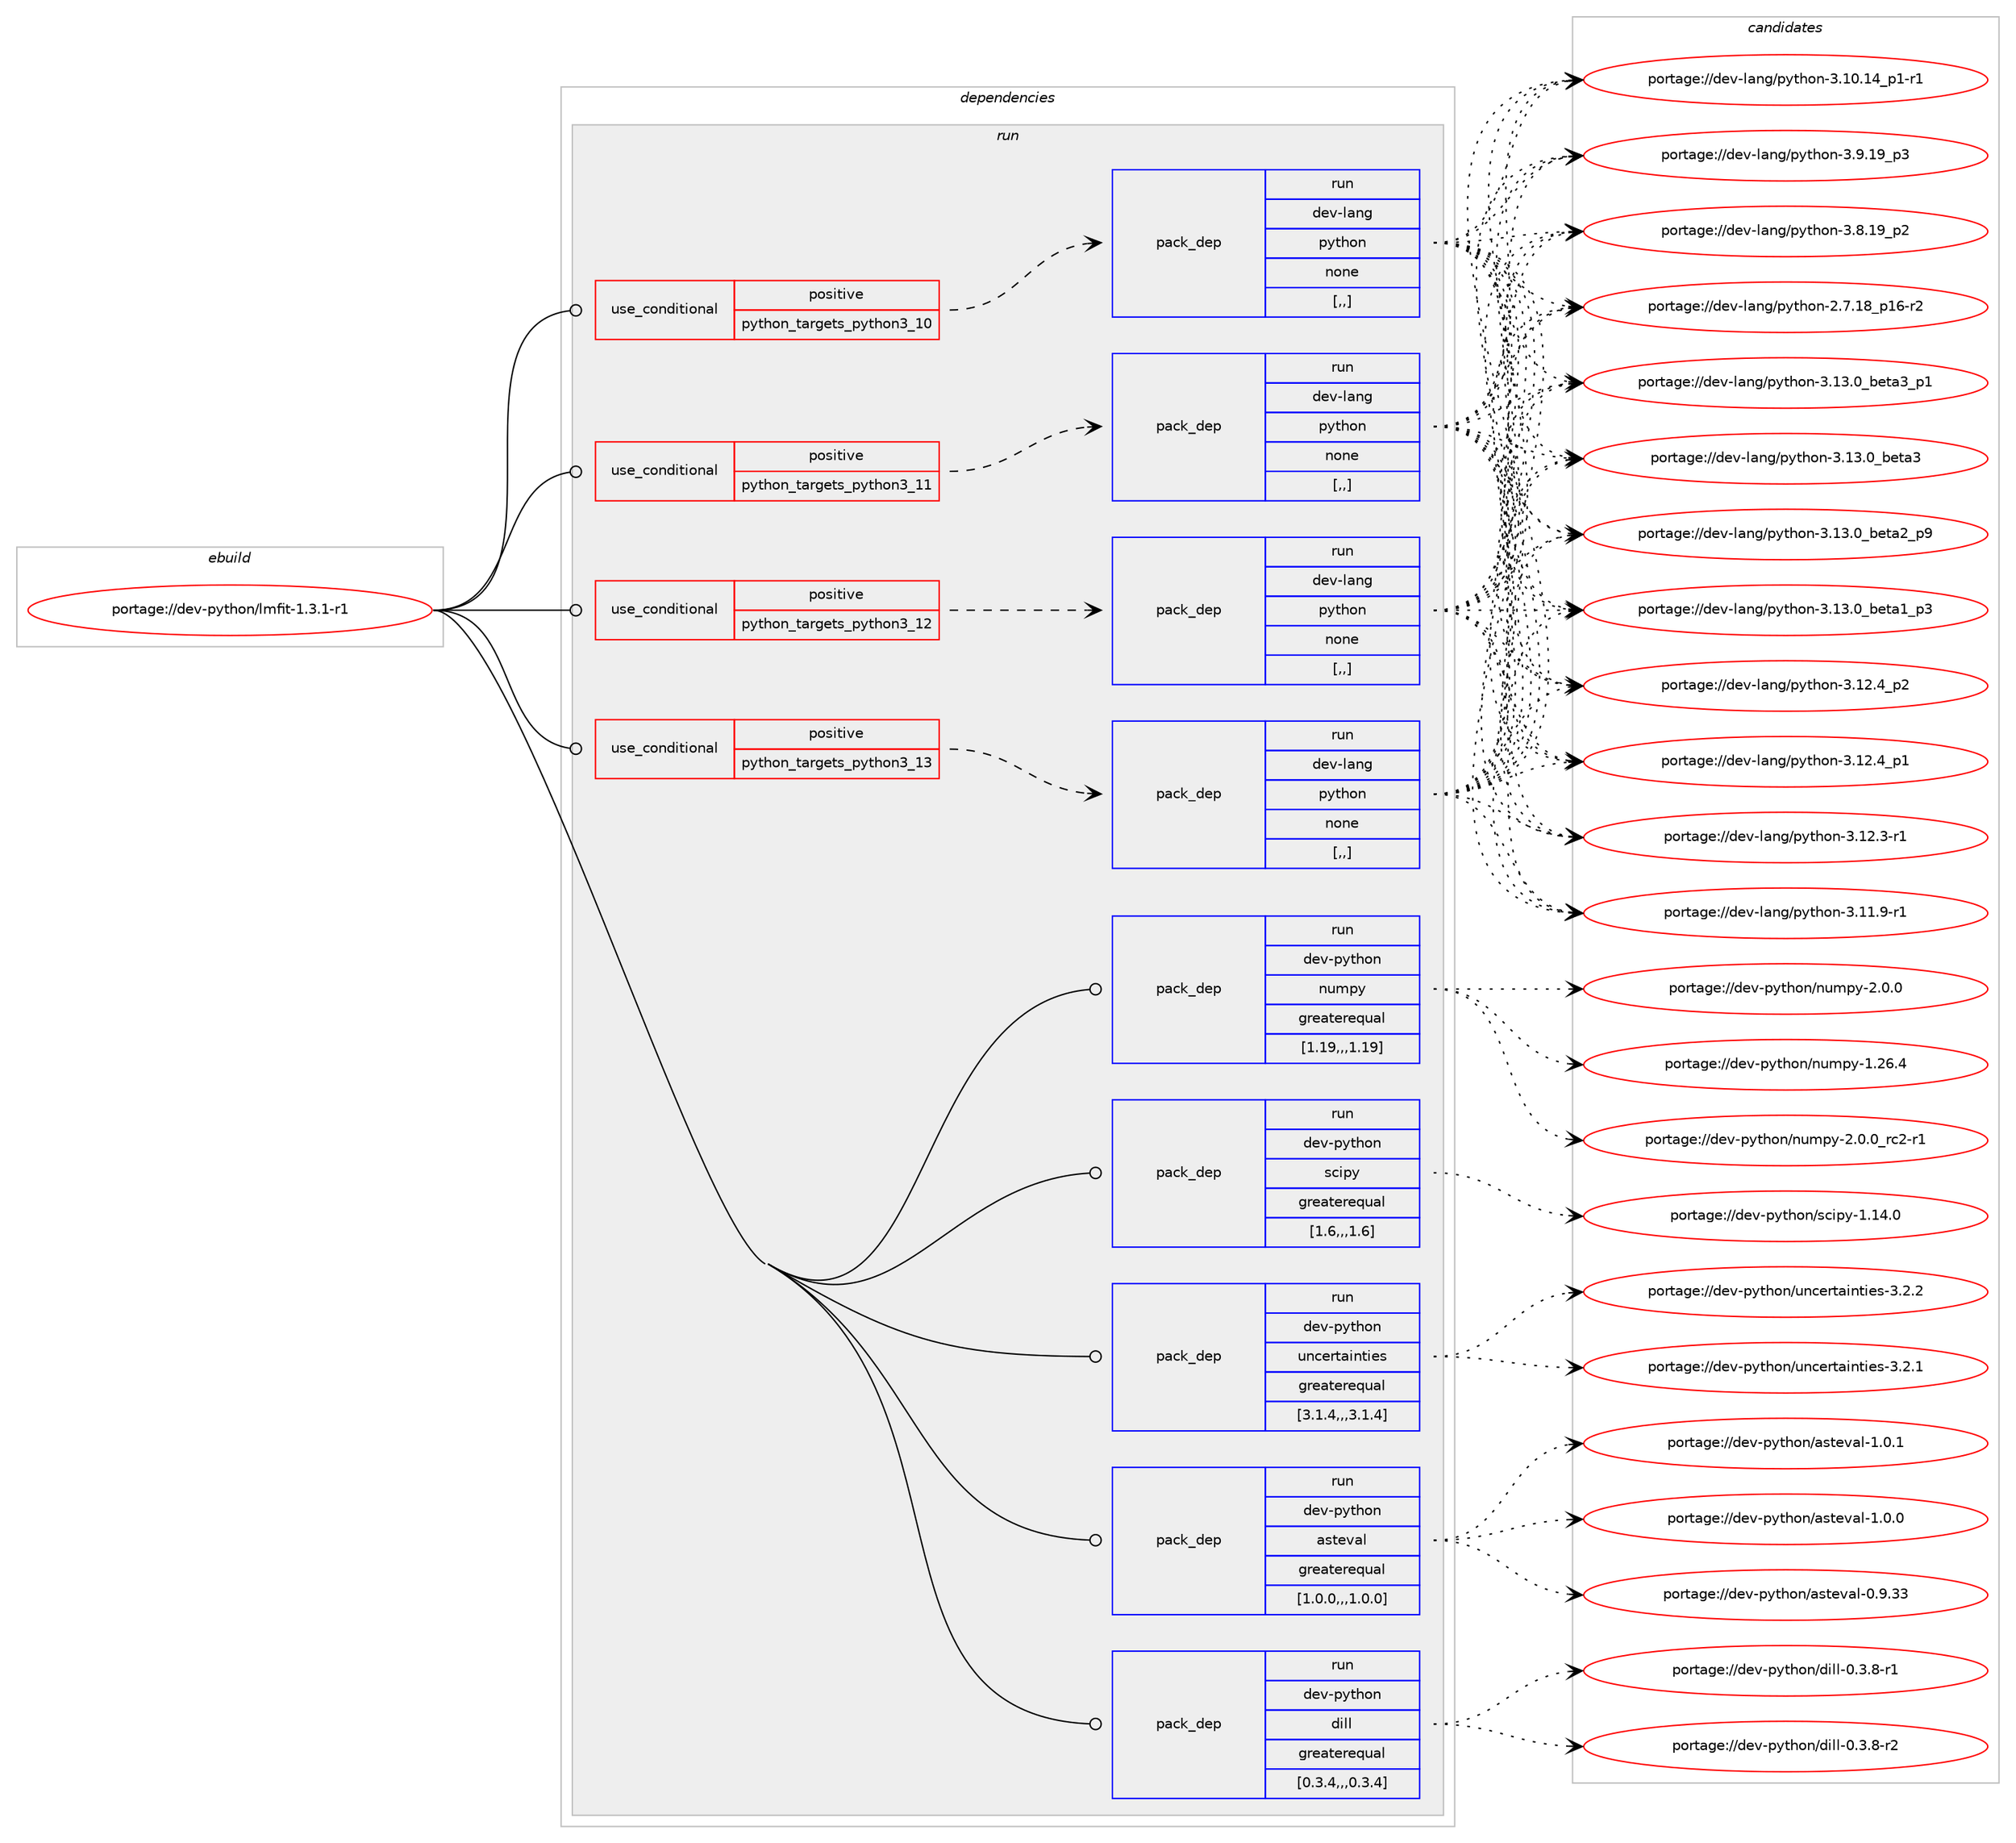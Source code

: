 digraph prolog {

# *************
# Graph options
# *************

newrank=true;
concentrate=true;
compound=true;
graph [rankdir=LR,fontname=Helvetica,fontsize=10,ranksep=1.5];#, ranksep=2.5, nodesep=0.2];
edge  [arrowhead=vee];
node  [fontname=Helvetica,fontsize=10];

# **********
# The ebuild
# **********

subgraph cluster_leftcol {
color=gray;
label=<<i>ebuild</i>>;
id [label="portage://dev-python/lmfit-1.3.1-r1", color=red, width=4, href="../dev-python/lmfit-1.3.1-r1.svg"];
}

# ****************
# The dependencies
# ****************

subgraph cluster_midcol {
color=gray;
label=<<i>dependencies</i>>;
subgraph cluster_compile {
fillcolor="#eeeeee";
style=filled;
label=<<i>compile</i>>;
}
subgraph cluster_compileandrun {
fillcolor="#eeeeee";
style=filled;
label=<<i>compile and run</i>>;
}
subgraph cluster_run {
fillcolor="#eeeeee";
style=filled;
label=<<i>run</i>>;
subgraph cond34368 {
dependency150033 [label=<<TABLE BORDER="0" CELLBORDER="1" CELLSPACING="0" CELLPADDING="4"><TR><TD ROWSPAN="3" CELLPADDING="10">use_conditional</TD></TR><TR><TD>positive</TD></TR><TR><TD>python_targets_python3_10</TD></TR></TABLE>>, shape=none, color=red];
subgraph pack114416 {
dependency150034 [label=<<TABLE BORDER="0" CELLBORDER="1" CELLSPACING="0" CELLPADDING="4" WIDTH="220"><TR><TD ROWSPAN="6" CELLPADDING="30">pack_dep</TD></TR><TR><TD WIDTH="110">run</TD></TR><TR><TD>dev-lang</TD></TR><TR><TD>python</TD></TR><TR><TD>none</TD></TR><TR><TD>[,,]</TD></TR></TABLE>>, shape=none, color=blue];
}
dependency150033:e -> dependency150034:w [weight=20,style="dashed",arrowhead="vee"];
}
id:e -> dependency150033:w [weight=20,style="solid",arrowhead="odot"];
subgraph cond34369 {
dependency150035 [label=<<TABLE BORDER="0" CELLBORDER="1" CELLSPACING="0" CELLPADDING="4"><TR><TD ROWSPAN="3" CELLPADDING="10">use_conditional</TD></TR><TR><TD>positive</TD></TR><TR><TD>python_targets_python3_11</TD></TR></TABLE>>, shape=none, color=red];
subgraph pack114417 {
dependency150036 [label=<<TABLE BORDER="0" CELLBORDER="1" CELLSPACING="0" CELLPADDING="4" WIDTH="220"><TR><TD ROWSPAN="6" CELLPADDING="30">pack_dep</TD></TR><TR><TD WIDTH="110">run</TD></TR><TR><TD>dev-lang</TD></TR><TR><TD>python</TD></TR><TR><TD>none</TD></TR><TR><TD>[,,]</TD></TR></TABLE>>, shape=none, color=blue];
}
dependency150035:e -> dependency150036:w [weight=20,style="dashed",arrowhead="vee"];
}
id:e -> dependency150035:w [weight=20,style="solid",arrowhead="odot"];
subgraph cond34370 {
dependency150037 [label=<<TABLE BORDER="0" CELLBORDER="1" CELLSPACING="0" CELLPADDING="4"><TR><TD ROWSPAN="3" CELLPADDING="10">use_conditional</TD></TR><TR><TD>positive</TD></TR><TR><TD>python_targets_python3_12</TD></TR></TABLE>>, shape=none, color=red];
subgraph pack114418 {
dependency150038 [label=<<TABLE BORDER="0" CELLBORDER="1" CELLSPACING="0" CELLPADDING="4" WIDTH="220"><TR><TD ROWSPAN="6" CELLPADDING="30">pack_dep</TD></TR><TR><TD WIDTH="110">run</TD></TR><TR><TD>dev-lang</TD></TR><TR><TD>python</TD></TR><TR><TD>none</TD></TR><TR><TD>[,,]</TD></TR></TABLE>>, shape=none, color=blue];
}
dependency150037:e -> dependency150038:w [weight=20,style="dashed",arrowhead="vee"];
}
id:e -> dependency150037:w [weight=20,style="solid",arrowhead="odot"];
subgraph cond34371 {
dependency150039 [label=<<TABLE BORDER="0" CELLBORDER="1" CELLSPACING="0" CELLPADDING="4"><TR><TD ROWSPAN="3" CELLPADDING="10">use_conditional</TD></TR><TR><TD>positive</TD></TR><TR><TD>python_targets_python3_13</TD></TR></TABLE>>, shape=none, color=red];
subgraph pack114419 {
dependency150040 [label=<<TABLE BORDER="0" CELLBORDER="1" CELLSPACING="0" CELLPADDING="4" WIDTH="220"><TR><TD ROWSPAN="6" CELLPADDING="30">pack_dep</TD></TR><TR><TD WIDTH="110">run</TD></TR><TR><TD>dev-lang</TD></TR><TR><TD>python</TD></TR><TR><TD>none</TD></TR><TR><TD>[,,]</TD></TR></TABLE>>, shape=none, color=blue];
}
dependency150039:e -> dependency150040:w [weight=20,style="dashed",arrowhead="vee"];
}
id:e -> dependency150039:w [weight=20,style="solid",arrowhead="odot"];
subgraph pack114420 {
dependency150041 [label=<<TABLE BORDER="0" CELLBORDER="1" CELLSPACING="0" CELLPADDING="4" WIDTH="220"><TR><TD ROWSPAN="6" CELLPADDING="30">pack_dep</TD></TR><TR><TD WIDTH="110">run</TD></TR><TR><TD>dev-python</TD></TR><TR><TD>asteval</TD></TR><TR><TD>greaterequal</TD></TR><TR><TD>[1.0.0,,,1.0.0]</TD></TR></TABLE>>, shape=none, color=blue];
}
id:e -> dependency150041:w [weight=20,style="solid",arrowhead="odot"];
subgraph pack114421 {
dependency150042 [label=<<TABLE BORDER="0" CELLBORDER="1" CELLSPACING="0" CELLPADDING="4" WIDTH="220"><TR><TD ROWSPAN="6" CELLPADDING="30">pack_dep</TD></TR><TR><TD WIDTH="110">run</TD></TR><TR><TD>dev-python</TD></TR><TR><TD>dill</TD></TR><TR><TD>greaterequal</TD></TR><TR><TD>[0.3.4,,,0.3.4]</TD></TR></TABLE>>, shape=none, color=blue];
}
id:e -> dependency150042:w [weight=20,style="solid",arrowhead="odot"];
subgraph pack114422 {
dependency150043 [label=<<TABLE BORDER="0" CELLBORDER="1" CELLSPACING="0" CELLPADDING="4" WIDTH="220"><TR><TD ROWSPAN="6" CELLPADDING="30">pack_dep</TD></TR><TR><TD WIDTH="110">run</TD></TR><TR><TD>dev-python</TD></TR><TR><TD>numpy</TD></TR><TR><TD>greaterequal</TD></TR><TR><TD>[1.19,,,1.19]</TD></TR></TABLE>>, shape=none, color=blue];
}
id:e -> dependency150043:w [weight=20,style="solid",arrowhead="odot"];
subgraph pack114423 {
dependency150044 [label=<<TABLE BORDER="0" CELLBORDER="1" CELLSPACING="0" CELLPADDING="4" WIDTH="220"><TR><TD ROWSPAN="6" CELLPADDING="30">pack_dep</TD></TR><TR><TD WIDTH="110">run</TD></TR><TR><TD>dev-python</TD></TR><TR><TD>scipy</TD></TR><TR><TD>greaterequal</TD></TR><TR><TD>[1.6,,,1.6]</TD></TR></TABLE>>, shape=none, color=blue];
}
id:e -> dependency150044:w [weight=20,style="solid",arrowhead="odot"];
subgraph pack114424 {
dependency150045 [label=<<TABLE BORDER="0" CELLBORDER="1" CELLSPACING="0" CELLPADDING="4" WIDTH="220"><TR><TD ROWSPAN="6" CELLPADDING="30">pack_dep</TD></TR><TR><TD WIDTH="110">run</TD></TR><TR><TD>dev-python</TD></TR><TR><TD>uncertainties</TD></TR><TR><TD>greaterequal</TD></TR><TR><TD>[3.1.4,,,3.1.4]</TD></TR></TABLE>>, shape=none, color=blue];
}
id:e -> dependency150045:w [weight=20,style="solid",arrowhead="odot"];
}
}

# **************
# The candidates
# **************

subgraph cluster_choices {
rank=same;
color=gray;
label=<<i>candidates</i>>;

subgraph choice114416 {
color=black;
nodesep=1;
choice10010111845108971101034711212111610411111045514649514648959810111697519511249 [label="portage://dev-lang/python-3.13.0_beta3_p1", color=red, width=4,href="../dev-lang/python-3.13.0_beta3_p1.svg"];
choice1001011184510897110103471121211161041111104551464951464895981011169751 [label="portage://dev-lang/python-3.13.0_beta3", color=red, width=4,href="../dev-lang/python-3.13.0_beta3.svg"];
choice10010111845108971101034711212111610411111045514649514648959810111697509511257 [label="portage://dev-lang/python-3.13.0_beta2_p9", color=red, width=4,href="../dev-lang/python-3.13.0_beta2_p9.svg"];
choice10010111845108971101034711212111610411111045514649514648959810111697499511251 [label="portage://dev-lang/python-3.13.0_beta1_p3", color=red, width=4,href="../dev-lang/python-3.13.0_beta1_p3.svg"];
choice100101118451089711010347112121116104111110455146495046529511250 [label="portage://dev-lang/python-3.12.4_p2", color=red, width=4,href="../dev-lang/python-3.12.4_p2.svg"];
choice100101118451089711010347112121116104111110455146495046529511249 [label="portage://dev-lang/python-3.12.4_p1", color=red, width=4,href="../dev-lang/python-3.12.4_p1.svg"];
choice100101118451089711010347112121116104111110455146495046514511449 [label="portage://dev-lang/python-3.12.3-r1", color=red, width=4,href="../dev-lang/python-3.12.3-r1.svg"];
choice100101118451089711010347112121116104111110455146494946574511449 [label="portage://dev-lang/python-3.11.9-r1", color=red, width=4,href="../dev-lang/python-3.11.9-r1.svg"];
choice100101118451089711010347112121116104111110455146494846495295112494511449 [label="portage://dev-lang/python-3.10.14_p1-r1", color=red, width=4,href="../dev-lang/python-3.10.14_p1-r1.svg"];
choice100101118451089711010347112121116104111110455146574649579511251 [label="portage://dev-lang/python-3.9.19_p3", color=red, width=4,href="../dev-lang/python-3.9.19_p3.svg"];
choice100101118451089711010347112121116104111110455146564649579511250 [label="portage://dev-lang/python-3.8.19_p2", color=red, width=4,href="../dev-lang/python-3.8.19_p2.svg"];
choice100101118451089711010347112121116104111110455046554649569511249544511450 [label="portage://dev-lang/python-2.7.18_p16-r2", color=red, width=4,href="../dev-lang/python-2.7.18_p16-r2.svg"];
dependency150034:e -> choice10010111845108971101034711212111610411111045514649514648959810111697519511249:w [style=dotted,weight="100"];
dependency150034:e -> choice1001011184510897110103471121211161041111104551464951464895981011169751:w [style=dotted,weight="100"];
dependency150034:e -> choice10010111845108971101034711212111610411111045514649514648959810111697509511257:w [style=dotted,weight="100"];
dependency150034:e -> choice10010111845108971101034711212111610411111045514649514648959810111697499511251:w [style=dotted,weight="100"];
dependency150034:e -> choice100101118451089711010347112121116104111110455146495046529511250:w [style=dotted,weight="100"];
dependency150034:e -> choice100101118451089711010347112121116104111110455146495046529511249:w [style=dotted,weight="100"];
dependency150034:e -> choice100101118451089711010347112121116104111110455146495046514511449:w [style=dotted,weight="100"];
dependency150034:e -> choice100101118451089711010347112121116104111110455146494946574511449:w [style=dotted,weight="100"];
dependency150034:e -> choice100101118451089711010347112121116104111110455146494846495295112494511449:w [style=dotted,weight="100"];
dependency150034:e -> choice100101118451089711010347112121116104111110455146574649579511251:w [style=dotted,weight="100"];
dependency150034:e -> choice100101118451089711010347112121116104111110455146564649579511250:w [style=dotted,weight="100"];
dependency150034:e -> choice100101118451089711010347112121116104111110455046554649569511249544511450:w [style=dotted,weight="100"];
}
subgraph choice114417 {
color=black;
nodesep=1;
choice10010111845108971101034711212111610411111045514649514648959810111697519511249 [label="portage://dev-lang/python-3.13.0_beta3_p1", color=red, width=4,href="../dev-lang/python-3.13.0_beta3_p1.svg"];
choice1001011184510897110103471121211161041111104551464951464895981011169751 [label="portage://dev-lang/python-3.13.0_beta3", color=red, width=4,href="../dev-lang/python-3.13.0_beta3.svg"];
choice10010111845108971101034711212111610411111045514649514648959810111697509511257 [label="portage://dev-lang/python-3.13.0_beta2_p9", color=red, width=4,href="../dev-lang/python-3.13.0_beta2_p9.svg"];
choice10010111845108971101034711212111610411111045514649514648959810111697499511251 [label="portage://dev-lang/python-3.13.0_beta1_p3", color=red, width=4,href="../dev-lang/python-3.13.0_beta1_p3.svg"];
choice100101118451089711010347112121116104111110455146495046529511250 [label="portage://dev-lang/python-3.12.4_p2", color=red, width=4,href="../dev-lang/python-3.12.4_p2.svg"];
choice100101118451089711010347112121116104111110455146495046529511249 [label="portage://dev-lang/python-3.12.4_p1", color=red, width=4,href="../dev-lang/python-3.12.4_p1.svg"];
choice100101118451089711010347112121116104111110455146495046514511449 [label="portage://dev-lang/python-3.12.3-r1", color=red, width=4,href="../dev-lang/python-3.12.3-r1.svg"];
choice100101118451089711010347112121116104111110455146494946574511449 [label="portage://dev-lang/python-3.11.9-r1", color=red, width=4,href="../dev-lang/python-3.11.9-r1.svg"];
choice100101118451089711010347112121116104111110455146494846495295112494511449 [label="portage://dev-lang/python-3.10.14_p1-r1", color=red, width=4,href="../dev-lang/python-3.10.14_p1-r1.svg"];
choice100101118451089711010347112121116104111110455146574649579511251 [label="portage://dev-lang/python-3.9.19_p3", color=red, width=4,href="../dev-lang/python-3.9.19_p3.svg"];
choice100101118451089711010347112121116104111110455146564649579511250 [label="portage://dev-lang/python-3.8.19_p2", color=red, width=4,href="../dev-lang/python-3.8.19_p2.svg"];
choice100101118451089711010347112121116104111110455046554649569511249544511450 [label="portage://dev-lang/python-2.7.18_p16-r2", color=red, width=4,href="../dev-lang/python-2.7.18_p16-r2.svg"];
dependency150036:e -> choice10010111845108971101034711212111610411111045514649514648959810111697519511249:w [style=dotted,weight="100"];
dependency150036:e -> choice1001011184510897110103471121211161041111104551464951464895981011169751:w [style=dotted,weight="100"];
dependency150036:e -> choice10010111845108971101034711212111610411111045514649514648959810111697509511257:w [style=dotted,weight="100"];
dependency150036:e -> choice10010111845108971101034711212111610411111045514649514648959810111697499511251:w [style=dotted,weight="100"];
dependency150036:e -> choice100101118451089711010347112121116104111110455146495046529511250:w [style=dotted,weight="100"];
dependency150036:e -> choice100101118451089711010347112121116104111110455146495046529511249:w [style=dotted,weight="100"];
dependency150036:e -> choice100101118451089711010347112121116104111110455146495046514511449:w [style=dotted,weight="100"];
dependency150036:e -> choice100101118451089711010347112121116104111110455146494946574511449:w [style=dotted,weight="100"];
dependency150036:e -> choice100101118451089711010347112121116104111110455146494846495295112494511449:w [style=dotted,weight="100"];
dependency150036:e -> choice100101118451089711010347112121116104111110455146574649579511251:w [style=dotted,weight="100"];
dependency150036:e -> choice100101118451089711010347112121116104111110455146564649579511250:w [style=dotted,weight="100"];
dependency150036:e -> choice100101118451089711010347112121116104111110455046554649569511249544511450:w [style=dotted,weight="100"];
}
subgraph choice114418 {
color=black;
nodesep=1;
choice10010111845108971101034711212111610411111045514649514648959810111697519511249 [label="portage://dev-lang/python-3.13.0_beta3_p1", color=red, width=4,href="../dev-lang/python-3.13.0_beta3_p1.svg"];
choice1001011184510897110103471121211161041111104551464951464895981011169751 [label="portage://dev-lang/python-3.13.0_beta3", color=red, width=4,href="../dev-lang/python-3.13.0_beta3.svg"];
choice10010111845108971101034711212111610411111045514649514648959810111697509511257 [label="portage://dev-lang/python-3.13.0_beta2_p9", color=red, width=4,href="../dev-lang/python-3.13.0_beta2_p9.svg"];
choice10010111845108971101034711212111610411111045514649514648959810111697499511251 [label="portage://dev-lang/python-3.13.0_beta1_p3", color=red, width=4,href="../dev-lang/python-3.13.0_beta1_p3.svg"];
choice100101118451089711010347112121116104111110455146495046529511250 [label="portage://dev-lang/python-3.12.4_p2", color=red, width=4,href="../dev-lang/python-3.12.4_p2.svg"];
choice100101118451089711010347112121116104111110455146495046529511249 [label="portage://dev-lang/python-3.12.4_p1", color=red, width=4,href="../dev-lang/python-3.12.4_p1.svg"];
choice100101118451089711010347112121116104111110455146495046514511449 [label="portage://dev-lang/python-3.12.3-r1", color=red, width=4,href="../dev-lang/python-3.12.3-r1.svg"];
choice100101118451089711010347112121116104111110455146494946574511449 [label="portage://dev-lang/python-3.11.9-r1", color=red, width=4,href="../dev-lang/python-3.11.9-r1.svg"];
choice100101118451089711010347112121116104111110455146494846495295112494511449 [label="portage://dev-lang/python-3.10.14_p1-r1", color=red, width=4,href="../dev-lang/python-3.10.14_p1-r1.svg"];
choice100101118451089711010347112121116104111110455146574649579511251 [label="portage://dev-lang/python-3.9.19_p3", color=red, width=4,href="../dev-lang/python-3.9.19_p3.svg"];
choice100101118451089711010347112121116104111110455146564649579511250 [label="portage://dev-lang/python-3.8.19_p2", color=red, width=4,href="../dev-lang/python-3.8.19_p2.svg"];
choice100101118451089711010347112121116104111110455046554649569511249544511450 [label="portage://dev-lang/python-2.7.18_p16-r2", color=red, width=4,href="../dev-lang/python-2.7.18_p16-r2.svg"];
dependency150038:e -> choice10010111845108971101034711212111610411111045514649514648959810111697519511249:w [style=dotted,weight="100"];
dependency150038:e -> choice1001011184510897110103471121211161041111104551464951464895981011169751:w [style=dotted,weight="100"];
dependency150038:e -> choice10010111845108971101034711212111610411111045514649514648959810111697509511257:w [style=dotted,weight="100"];
dependency150038:e -> choice10010111845108971101034711212111610411111045514649514648959810111697499511251:w [style=dotted,weight="100"];
dependency150038:e -> choice100101118451089711010347112121116104111110455146495046529511250:w [style=dotted,weight="100"];
dependency150038:e -> choice100101118451089711010347112121116104111110455146495046529511249:w [style=dotted,weight="100"];
dependency150038:e -> choice100101118451089711010347112121116104111110455146495046514511449:w [style=dotted,weight="100"];
dependency150038:e -> choice100101118451089711010347112121116104111110455146494946574511449:w [style=dotted,weight="100"];
dependency150038:e -> choice100101118451089711010347112121116104111110455146494846495295112494511449:w [style=dotted,weight="100"];
dependency150038:e -> choice100101118451089711010347112121116104111110455146574649579511251:w [style=dotted,weight="100"];
dependency150038:e -> choice100101118451089711010347112121116104111110455146564649579511250:w [style=dotted,weight="100"];
dependency150038:e -> choice100101118451089711010347112121116104111110455046554649569511249544511450:w [style=dotted,weight="100"];
}
subgraph choice114419 {
color=black;
nodesep=1;
choice10010111845108971101034711212111610411111045514649514648959810111697519511249 [label="portage://dev-lang/python-3.13.0_beta3_p1", color=red, width=4,href="../dev-lang/python-3.13.0_beta3_p1.svg"];
choice1001011184510897110103471121211161041111104551464951464895981011169751 [label="portage://dev-lang/python-3.13.0_beta3", color=red, width=4,href="../dev-lang/python-3.13.0_beta3.svg"];
choice10010111845108971101034711212111610411111045514649514648959810111697509511257 [label="portage://dev-lang/python-3.13.0_beta2_p9", color=red, width=4,href="../dev-lang/python-3.13.0_beta2_p9.svg"];
choice10010111845108971101034711212111610411111045514649514648959810111697499511251 [label="portage://dev-lang/python-3.13.0_beta1_p3", color=red, width=4,href="../dev-lang/python-3.13.0_beta1_p3.svg"];
choice100101118451089711010347112121116104111110455146495046529511250 [label="portage://dev-lang/python-3.12.4_p2", color=red, width=4,href="../dev-lang/python-3.12.4_p2.svg"];
choice100101118451089711010347112121116104111110455146495046529511249 [label="portage://dev-lang/python-3.12.4_p1", color=red, width=4,href="../dev-lang/python-3.12.4_p1.svg"];
choice100101118451089711010347112121116104111110455146495046514511449 [label="portage://dev-lang/python-3.12.3-r1", color=red, width=4,href="../dev-lang/python-3.12.3-r1.svg"];
choice100101118451089711010347112121116104111110455146494946574511449 [label="portage://dev-lang/python-3.11.9-r1", color=red, width=4,href="../dev-lang/python-3.11.9-r1.svg"];
choice100101118451089711010347112121116104111110455146494846495295112494511449 [label="portage://dev-lang/python-3.10.14_p1-r1", color=red, width=4,href="../dev-lang/python-3.10.14_p1-r1.svg"];
choice100101118451089711010347112121116104111110455146574649579511251 [label="portage://dev-lang/python-3.9.19_p3", color=red, width=4,href="../dev-lang/python-3.9.19_p3.svg"];
choice100101118451089711010347112121116104111110455146564649579511250 [label="portage://dev-lang/python-3.8.19_p2", color=red, width=4,href="../dev-lang/python-3.8.19_p2.svg"];
choice100101118451089711010347112121116104111110455046554649569511249544511450 [label="portage://dev-lang/python-2.7.18_p16-r2", color=red, width=4,href="../dev-lang/python-2.7.18_p16-r2.svg"];
dependency150040:e -> choice10010111845108971101034711212111610411111045514649514648959810111697519511249:w [style=dotted,weight="100"];
dependency150040:e -> choice1001011184510897110103471121211161041111104551464951464895981011169751:w [style=dotted,weight="100"];
dependency150040:e -> choice10010111845108971101034711212111610411111045514649514648959810111697509511257:w [style=dotted,weight="100"];
dependency150040:e -> choice10010111845108971101034711212111610411111045514649514648959810111697499511251:w [style=dotted,weight="100"];
dependency150040:e -> choice100101118451089711010347112121116104111110455146495046529511250:w [style=dotted,weight="100"];
dependency150040:e -> choice100101118451089711010347112121116104111110455146495046529511249:w [style=dotted,weight="100"];
dependency150040:e -> choice100101118451089711010347112121116104111110455146495046514511449:w [style=dotted,weight="100"];
dependency150040:e -> choice100101118451089711010347112121116104111110455146494946574511449:w [style=dotted,weight="100"];
dependency150040:e -> choice100101118451089711010347112121116104111110455146494846495295112494511449:w [style=dotted,weight="100"];
dependency150040:e -> choice100101118451089711010347112121116104111110455146574649579511251:w [style=dotted,weight="100"];
dependency150040:e -> choice100101118451089711010347112121116104111110455146564649579511250:w [style=dotted,weight="100"];
dependency150040:e -> choice100101118451089711010347112121116104111110455046554649569511249544511450:w [style=dotted,weight="100"];
}
subgraph choice114420 {
color=black;
nodesep=1;
choice10010111845112121116104111110479711511610111897108454946484649 [label="portage://dev-python/asteval-1.0.1", color=red, width=4,href="../dev-python/asteval-1.0.1.svg"];
choice10010111845112121116104111110479711511610111897108454946484648 [label="portage://dev-python/asteval-1.0.0", color=red, width=4,href="../dev-python/asteval-1.0.0.svg"];
choice1001011184511212111610411111047971151161011189710845484657465151 [label="portage://dev-python/asteval-0.9.33", color=red, width=4,href="../dev-python/asteval-0.9.33.svg"];
dependency150041:e -> choice10010111845112121116104111110479711511610111897108454946484649:w [style=dotted,weight="100"];
dependency150041:e -> choice10010111845112121116104111110479711511610111897108454946484648:w [style=dotted,weight="100"];
dependency150041:e -> choice1001011184511212111610411111047971151161011189710845484657465151:w [style=dotted,weight="100"];
}
subgraph choice114421 {
color=black;
nodesep=1;
choice10010111845112121116104111110471001051081084548465146564511450 [label="portage://dev-python/dill-0.3.8-r2", color=red, width=4,href="../dev-python/dill-0.3.8-r2.svg"];
choice10010111845112121116104111110471001051081084548465146564511449 [label="portage://dev-python/dill-0.3.8-r1", color=red, width=4,href="../dev-python/dill-0.3.8-r1.svg"];
dependency150042:e -> choice10010111845112121116104111110471001051081084548465146564511450:w [style=dotted,weight="100"];
dependency150042:e -> choice10010111845112121116104111110471001051081084548465146564511449:w [style=dotted,weight="100"];
}
subgraph choice114422 {
color=black;
nodesep=1;
choice10010111845112121116104111110471101171091121214550464846489511499504511449 [label="portage://dev-python/numpy-2.0.0_rc2-r1", color=red, width=4,href="../dev-python/numpy-2.0.0_rc2-r1.svg"];
choice1001011184511212111610411111047110117109112121455046484648 [label="portage://dev-python/numpy-2.0.0", color=red, width=4,href="../dev-python/numpy-2.0.0.svg"];
choice100101118451121211161041111104711011710911212145494650544652 [label="portage://dev-python/numpy-1.26.4", color=red, width=4,href="../dev-python/numpy-1.26.4.svg"];
dependency150043:e -> choice10010111845112121116104111110471101171091121214550464846489511499504511449:w [style=dotted,weight="100"];
dependency150043:e -> choice1001011184511212111610411111047110117109112121455046484648:w [style=dotted,weight="100"];
dependency150043:e -> choice100101118451121211161041111104711011710911212145494650544652:w [style=dotted,weight="100"];
}
subgraph choice114423 {
color=black;
nodesep=1;
choice10010111845112121116104111110471159910511212145494649524648 [label="portage://dev-python/scipy-1.14.0", color=red, width=4,href="../dev-python/scipy-1.14.0.svg"];
dependency150044:e -> choice10010111845112121116104111110471159910511212145494649524648:w [style=dotted,weight="100"];
}
subgraph choice114424 {
color=black;
nodesep=1;
choice10010111845112121116104111110471171109910111411697105110116105101115455146504650 [label="portage://dev-python/uncertainties-3.2.2", color=red, width=4,href="../dev-python/uncertainties-3.2.2.svg"];
choice10010111845112121116104111110471171109910111411697105110116105101115455146504649 [label="portage://dev-python/uncertainties-3.2.1", color=red, width=4,href="../dev-python/uncertainties-3.2.1.svg"];
dependency150045:e -> choice10010111845112121116104111110471171109910111411697105110116105101115455146504650:w [style=dotted,weight="100"];
dependency150045:e -> choice10010111845112121116104111110471171109910111411697105110116105101115455146504649:w [style=dotted,weight="100"];
}
}

}
